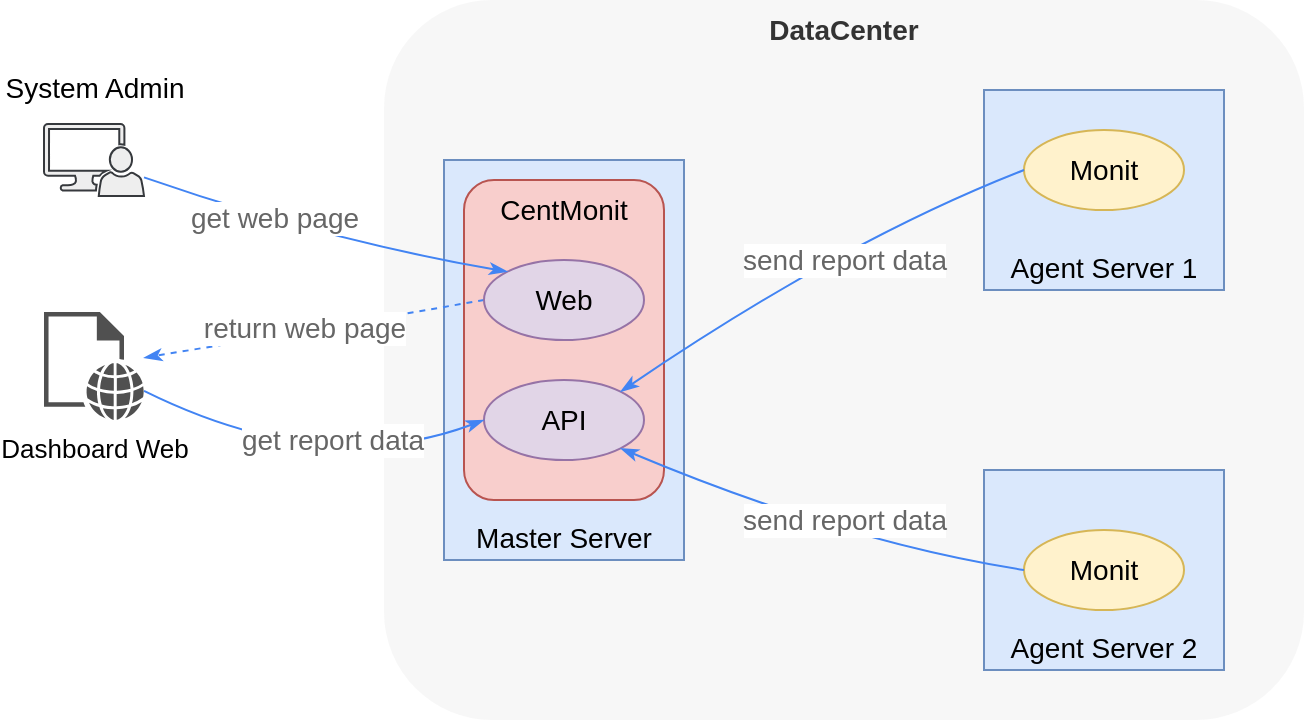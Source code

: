 <mxfile version="12.3.2" type="device" pages="1"><diagram id="6pqg11uo0c7pZNk6R6vS" name="Page-1"><mxGraphModel dx="945" dy="638" grid="1" gridSize="10" guides="1" tooltips="1" connect="1" arrows="1" fold="1" page="1" pageScale="1" pageWidth="1169" pageHeight="827" math="0" shadow="0"><root><mxCell id="0"/><mxCell id="1" parent="0"/><mxCell id="qQsdd3LSVAWmQzS8YdU3-4" value="DataCenter" style="rounded=1;whiteSpace=wrap;html=1;fontSize=14;fillColor=#f5f5f5;strokeColor=none;dashed=1;verticalAlign=top;fontStyle=1;fontColor=#333333;opacity=80;" parent="1" vertex="1"><mxGeometry x="210" y="40" width="460" height="360" as="geometry"/></mxCell><mxCell id="qQsdd3LSVAWmQzS8YdU3-5" value="Master Server" style="rounded=0;whiteSpace=wrap;html=1;fillColor=#dae8fc;fontSize=14;strokeColor=#6c8ebf;verticalAlign=bottom;" parent="1" vertex="1"><mxGeometry x="240" y="120" width="120" height="200" as="geometry"/></mxCell><mxCell id="qQsdd3LSVAWmQzS8YdU3-6" value="Agent Server 1" style="rounded=0;whiteSpace=wrap;html=1;fillColor=#dae8fc;fontSize=14;strokeColor=#6c8ebf;verticalAlign=bottom;" parent="1" vertex="1"><mxGeometry x="510" y="85" width="120" height="100" as="geometry"/></mxCell><mxCell id="qQsdd3LSVAWmQzS8YdU3-7" value="Agent Server 2" style="rounded=0;whiteSpace=wrap;html=1;fillColor=#dae8fc;fontSize=14;strokeColor=#6c8ebf;verticalAlign=bottom;" parent="1" vertex="1"><mxGeometry x="510" y="275" width="120" height="100" as="geometry"/></mxCell><mxCell id="qQsdd3LSVAWmQzS8YdU3-8" value="Monit" style="ellipse;whiteSpace=wrap;html=1;fillColor=#fff2cc;fontSize=14;strokeColor=#d6b656;" parent="1" vertex="1"><mxGeometry x="530" y="105" width="80" height="40" as="geometry"/></mxCell><mxCell id="qQsdd3LSVAWmQzS8YdU3-9" value="Monit" style="ellipse;whiteSpace=wrap;html=1;fillColor=#fff2cc;fontSize=14;strokeColor=#d6b656;" parent="1" vertex="1"><mxGeometry x="530" y="305" width="80" height="40" as="geometry"/></mxCell><mxCell id="qQsdd3LSVAWmQzS8YdU3-11" value="CentMonit" style="rounded=1;whiteSpace=wrap;html=1;fillColor=#f8cecc;fontSize=14;strokeColor=#b85450;verticalAlign=top;" parent="1" vertex="1"><mxGeometry x="250" y="130" width="100" height="160" as="geometry"/></mxCell><mxCell id="qQsdd3LSVAWmQzS8YdU3-20" value="return web page" style="edgeStyle=none;curved=1;orthogonalLoop=1;jettySize=auto;html=1;exitX=0;exitY=0.5;exitDx=0;exitDy=0;endArrow=classicThin;endFill=1;strokeColor=#4284F3;strokeWidth=1;fontSize=14;fillColor=#1ba1e2;fontColor=#666666;dashed=1;" parent="1" source="qQsdd3LSVAWmQzS8YdU3-12" target="qQsdd3LSVAWmQzS8YdU3-19" edge="1"><mxGeometry x="0.056" y="-2" relative="1" as="geometry"><Array as="points"><mxPoint x="180" y="204"/></Array><mxPoint as="offset"/></mxGeometry></mxCell><mxCell id="qQsdd3LSVAWmQzS8YdU3-12" value="Web" style="ellipse;whiteSpace=wrap;html=1;fillColor=#e1d5e7;fontSize=14;strokeColor=#9673a6;" parent="1" vertex="1"><mxGeometry x="260" y="170" width="80" height="40" as="geometry"/></mxCell><mxCell id="qQsdd3LSVAWmQzS8YdU3-13" value="API" style="ellipse;whiteSpace=wrap;html=1;fillColor=#e1d5e7;fontSize=14;strokeColor=#9673a6;" parent="1" vertex="1"><mxGeometry x="260" y="230" width="80" height="40" as="geometry"/></mxCell><mxCell id="qQsdd3LSVAWmQzS8YdU3-15" value="send report data" style="orthogonalLoop=1;jettySize=auto;html=1;entryX=1;entryY=0;entryDx=0;entryDy=0;fontSize=14;strokeWidth=1;endArrow=classicThin;endFill=1;fillColor=#1ba1e2;strokeColor=#4284F3;exitX=0;exitY=0.5;exitDx=0;exitDy=0;curved=1;fontColor=#666666;" parent="1" source="qQsdd3LSVAWmQzS8YdU3-8" target="qQsdd3LSVAWmQzS8YdU3-13" edge="1"><mxGeometry x="-0.118" y="8" relative="1" as="geometry"><Array as="points"><mxPoint x="440" y="160"/></Array><mxPoint as="offset"/></mxGeometry></mxCell><mxCell id="qQsdd3LSVAWmQzS8YdU3-16" value="send report data" style="edgeStyle=none;curved=1;orthogonalLoop=1;jettySize=auto;html=1;exitX=0;exitY=0.5;exitDx=0;exitDy=0;entryX=1;entryY=1;entryDx=0;entryDy=0;endArrow=classicThin;endFill=1;strokeColor=#4284F3;strokeWidth=1;fontSize=14;fillColor=#1ba1e2;fontColor=#666666;" parent="1" source="qQsdd3LSVAWmQzS8YdU3-9" target="qQsdd3LSVAWmQzS8YdU3-13" edge="1"><mxGeometry x="-0.102" y="-10" relative="1" as="geometry"><Array as="points"><mxPoint x="440" y="311"/></Array><mxPoint as="offset"/></mxGeometry></mxCell><mxCell id="qQsdd3LSVAWmQzS8YdU3-18" value="get web page" style="edgeStyle=none;curved=1;orthogonalLoop=1;jettySize=auto;html=1;entryX=0;entryY=0;entryDx=0;entryDy=0;endArrow=classicThin;endFill=1;strokeColor=#4284F3;strokeWidth=1;fontSize=14;fillColor=#1ba1e2;labelBackgroundColor=#ffffff;fontColor=#666666;" parent="1" source="qQsdd3LSVAWmQzS8YdU3-17" target="qQsdd3LSVAWmQzS8YdU3-12" edge="1"><mxGeometry x="-0.272" y="2" relative="1" as="geometry"><Array as="points"><mxPoint x="180" y="160"/></Array><mxPoint as="offset"/></mxGeometry></mxCell><mxCell id="qQsdd3LSVAWmQzS8YdU3-17" value="System Admin" style="pointerEvents=1;shadow=0;dashed=0;html=1;strokeColor=#36393d;labelPosition=center;verticalLabelPosition=top;verticalAlign=middle;align=center;fillColor=#eeeeee;shape=mxgraph.mscae.system_center.admin_console;rounded=1;fontSize=14;" parent="1" vertex="1"><mxGeometry x="40" y="102" width="50" height="36" as="geometry"/></mxCell><mxCell id="qQsdd3LSVAWmQzS8YdU3-21" value="get report data" style="edgeStyle=none;curved=1;orthogonalLoop=1;jettySize=auto;html=1;entryX=0;entryY=0.5;entryDx=0;entryDy=0;endArrow=classicThin;endFill=1;strokeColor=#4284F3;strokeWidth=1;fontSize=14;fontColor=#666666;fillColor=#1ba1e2;" parent="1" source="qQsdd3LSVAWmQzS8YdU3-19" target="qQsdd3LSVAWmQzS8YdU3-13" edge="1"><mxGeometry x="0.046" y="22" relative="1" as="geometry"><Array as="points"><mxPoint x="180" y="280"/></Array><mxPoint x="-3" y="1" as="offset"/></mxGeometry></mxCell><mxCell id="qQsdd3LSVAWmQzS8YdU3-19" value="Dashboard Web" style="pointerEvents=1;shadow=0;dashed=0;html=1;strokeColor=none;fillColor=#505050;labelPosition=center;verticalLabelPosition=bottom;verticalAlign=top;outlineConnect=0;align=center;shape=mxgraph.office.concepts.web_page;rounded=0;glass=0;comic=0;fontSize=13;" parent="1" vertex="1"><mxGeometry x="40" y="196" width="50" height="54" as="geometry"/></mxCell></root></mxGraphModel></diagram></mxfile>